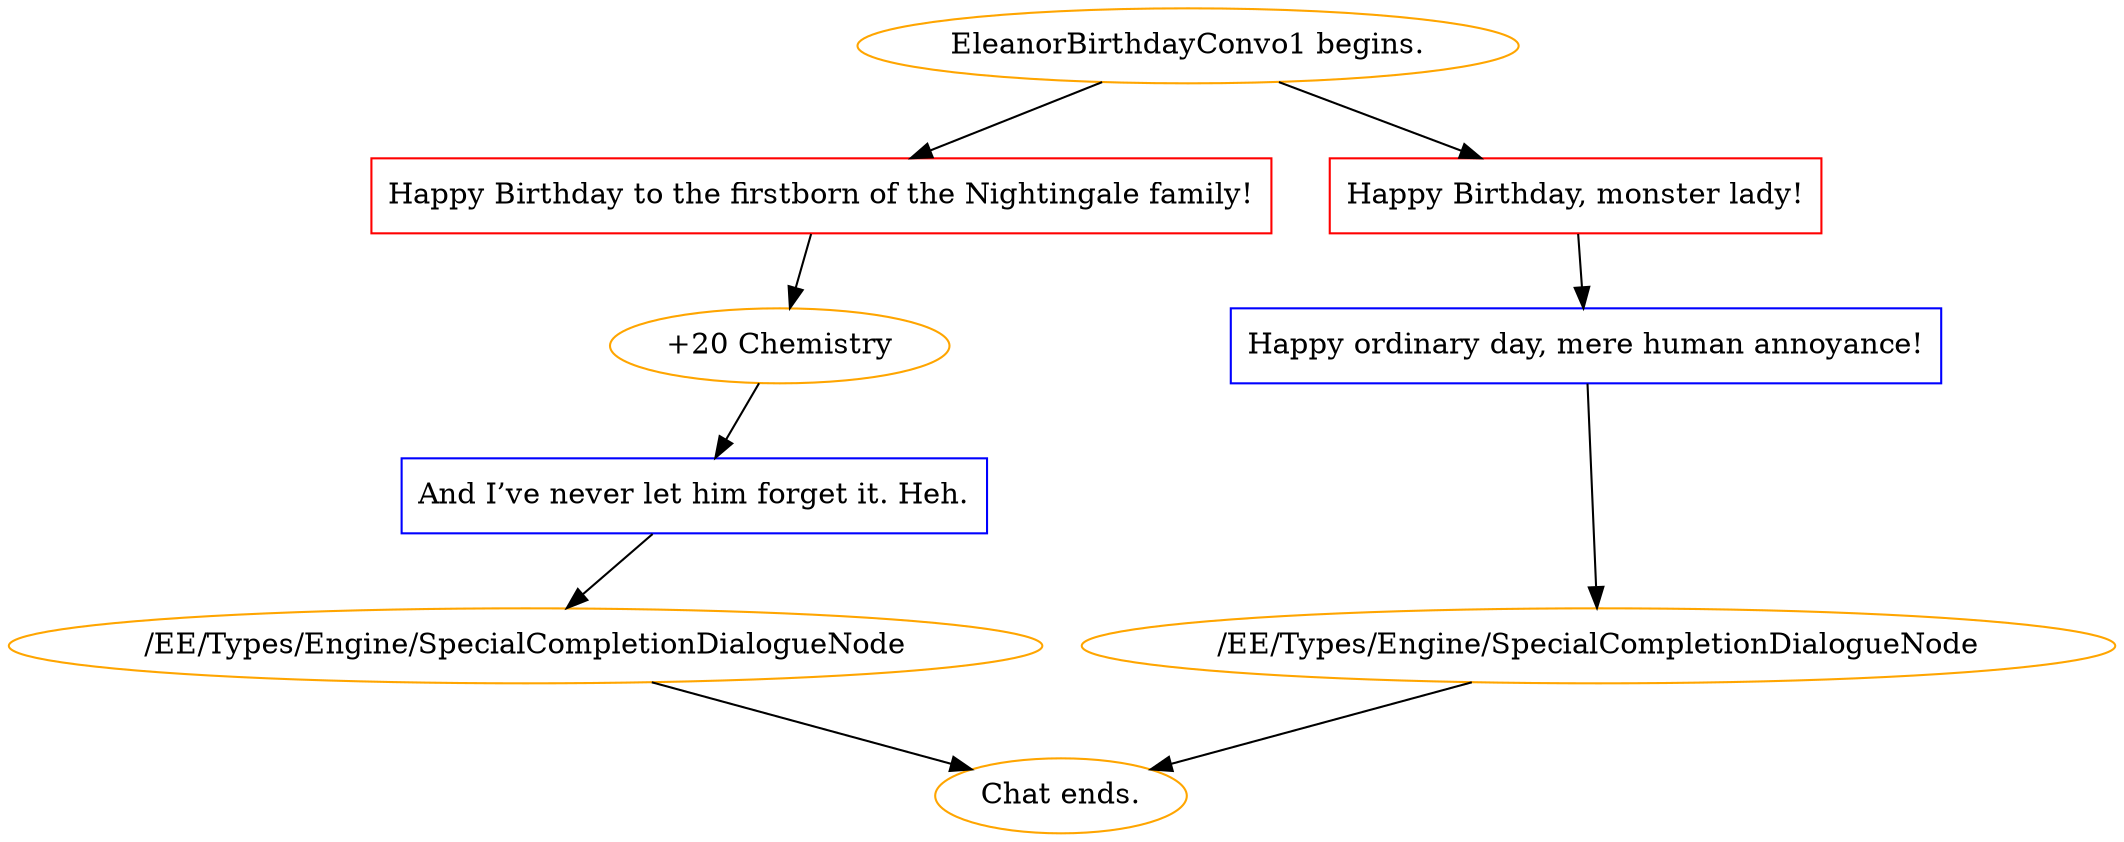 digraph {
	"EleanorBirthdayConvo1 begins." [color=orange];
		"EleanorBirthdayConvo1 begins." -> 2817;
		"EleanorBirthdayConvo1 begins." -> 2818;
	2817 [label="Happy Birthday to the firstborn of the Nightingale family!",shape=box,color=red];
		2817 -> 2819;
	2818 [label="Happy Birthday, monster lady!",shape=box,color=red];
		2818 -> 2821;
	2819 [label="+20 Chemistry",color=orange];
		2819 -> 2820;
	2821 [label="Happy ordinary day, mere human annoyance!",shape=box,color=blue];
		2821 -> 2840;
	2820 [label="And I’ve never let him forget it. Heh.",shape=box,color=blue];
		2820 -> 2839;
	2840 [label="/EE/Types/Engine/SpecialCompletionDialogueNode",color=orange];
		2840 -> "Chat ends.";
	2839 [label="/EE/Types/Engine/SpecialCompletionDialogueNode",color=orange];
		2839 -> "Chat ends.";
	"Chat ends." [color=orange];
}